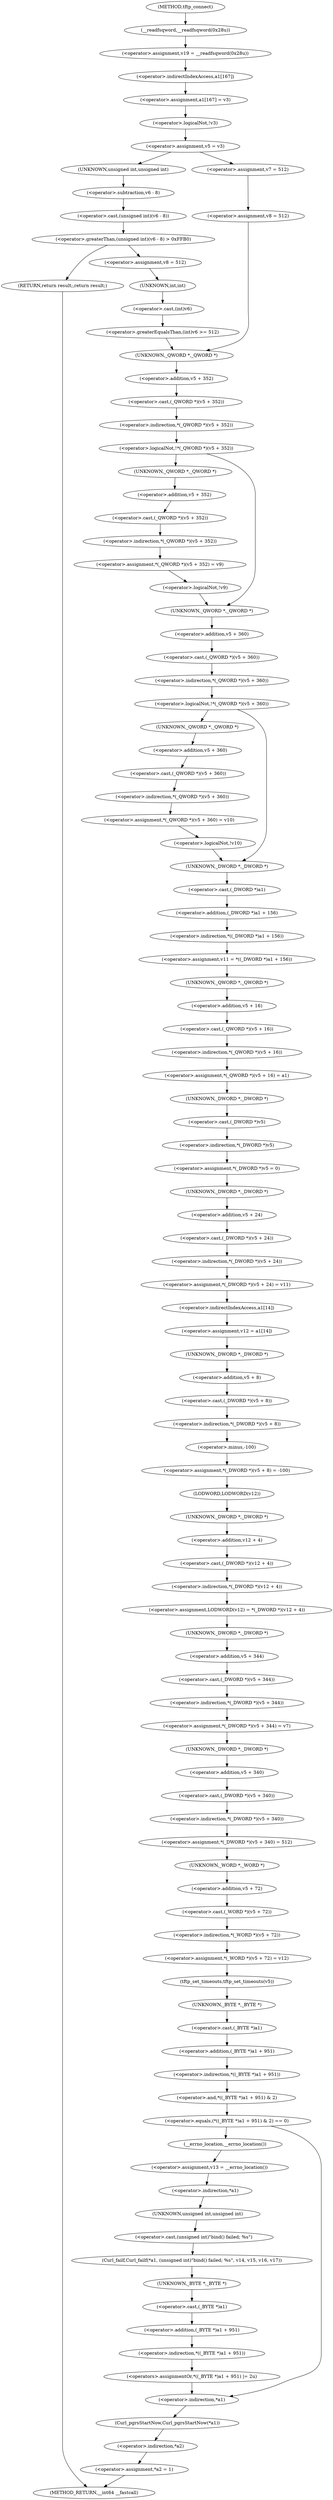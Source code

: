 digraph tftp_connect {  
"1000139" [label = "(<operator>.assignment,v19 = __readfsqword(0x28u))" ]
"1000141" [label = "(__readfsqword,__readfsqword(0x28u))" ]
"1000143" [label = "(<operator>.assignment,a1[167] = v3)" ]
"1000144" [label = "(<operator>.indirectIndexAccess,a1[167])" ]
"1000149" [label = "(<operator>.logicalNot,!v3)" ]
"1000152" [label = "(<operator>.assignment,v5 = v3)" ]
"1000160" [label = "(<operator>.greaterThan,(unsigned int)(v6 - 8) > 0xFFB0)" ]
"1000161" [label = "(<operator>.cast,(unsigned int)(v6 - 8))" ]
"1000162" [label = "(UNKNOWN,unsigned int,unsigned int)" ]
"1000163" [label = "(<operator>.subtraction,v6 - 8)" ]
"1000167" [label = "(RETURN,return result;,return result;)" ]
"1000169" [label = "(<operator>.assignment,v8 = 512)" ]
"1000173" [label = "(<operator>.greaterEqualsThan,(int)v6 >= 512)" ]
"1000174" [label = "(<operator>.cast,(int)v6)" ]
"1000175" [label = "(UNKNOWN,int,int)" ]
"1000180" [label = "(<operator>.assignment,v7 = 512)" ]
"1000183" [label = "(<operator>.assignment,v8 = 512)" ]
"1000187" [label = "(<operator>.logicalNot,!*(_QWORD *)(v5 + 352))" ]
"1000188" [label = "(<operator>.indirection,*(_QWORD *)(v5 + 352))" ]
"1000189" [label = "(<operator>.cast,(_QWORD *)(v5 + 352))" ]
"1000190" [label = "(UNKNOWN,_QWORD *,_QWORD *)" ]
"1000191" [label = "(<operator>.addition,v5 + 352)" ]
"1000195" [label = "(<operator>.assignment,*(_QWORD *)(v5 + 352) = v9)" ]
"1000196" [label = "(<operator>.indirection,*(_QWORD *)(v5 + 352))" ]
"1000197" [label = "(<operator>.cast,(_QWORD *)(v5 + 352))" ]
"1000198" [label = "(UNKNOWN,_QWORD *,_QWORD *)" ]
"1000199" [label = "(<operator>.addition,v5 + 352)" ]
"1000204" [label = "(<operator>.logicalNot,!v9)" ]
"1000208" [label = "(<operator>.logicalNot,!*(_QWORD *)(v5 + 360))" ]
"1000209" [label = "(<operator>.indirection,*(_QWORD *)(v5 + 360))" ]
"1000210" [label = "(<operator>.cast,(_QWORD *)(v5 + 360))" ]
"1000211" [label = "(UNKNOWN,_QWORD *,_QWORD *)" ]
"1000212" [label = "(<operator>.addition,v5 + 360)" ]
"1000216" [label = "(<operator>.assignment,*(_QWORD *)(v5 + 360) = v10)" ]
"1000217" [label = "(<operator>.indirection,*(_QWORD *)(v5 + 360))" ]
"1000218" [label = "(<operator>.cast,(_QWORD *)(v5 + 360))" ]
"1000219" [label = "(UNKNOWN,_QWORD *,_QWORD *)" ]
"1000220" [label = "(<operator>.addition,v5 + 360)" ]
"1000225" [label = "(<operator>.logicalNot,!v10)" ]
"1000228" [label = "(<operator>.assignment,v11 = *((_DWORD *)a1 + 156))" ]
"1000230" [label = "(<operator>.indirection,*((_DWORD *)a1 + 156))" ]
"1000231" [label = "(<operator>.addition,(_DWORD *)a1 + 156)" ]
"1000232" [label = "(<operator>.cast,(_DWORD *)a1)" ]
"1000233" [label = "(UNKNOWN,_DWORD *,_DWORD *)" ]
"1000236" [label = "(<operator>.assignment,*(_QWORD *)(v5 + 16) = a1)" ]
"1000237" [label = "(<operator>.indirection,*(_QWORD *)(v5 + 16))" ]
"1000238" [label = "(<operator>.cast,(_QWORD *)(v5 + 16))" ]
"1000239" [label = "(UNKNOWN,_QWORD *,_QWORD *)" ]
"1000240" [label = "(<operator>.addition,v5 + 16)" ]
"1000244" [label = "(<operator>.assignment,*(_DWORD *)v5 = 0)" ]
"1000245" [label = "(<operator>.indirection,*(_DWORD *)v5)" ]
"1000246" [label = "(<operator>.cast,(_DWORD *)v5)" ]
"1000247" [label = "(UNKNOWN,_DWORD *,_DWORD *)" ]
"1000250" [label = "(<operator>.assignment,*(_DWORD *)(v5 + 24) = v11)" ]
"1000251" [label = "(<operator>.indirection,*(_DWORD *)(v5 + 24))" ]
"1000252" [label = "(<operator>.cast,(_DWORD *)(v5 + 24))" ]
"1000253" [label = "(UNKNOWN,_DWORD *,_DWORD *)" ]
"1000254" [label = "(<operator>.addition,v5 + 24)" ]
"1000258" [label = "(<operator>.assignment,v12 = a1[14])" ]
"1000260" [label = "(<operator>.indirectIndexAccess,a1[14])" ]
"1000263" [label = "(<operator>.assignment,*(_DWORD *)(v5 + 8) = -100)" ]
"1000264" [label = "(<operator>.indirection,*(_DWORD *)(v5 + 8))" ]
"1000265" [label = "(<operator>.cast,(_DWORD *)(v5 + 8))" ]
"1000266" [label = "(UNKNOWN,_DWORD *,_DWORD *)" ]
"1000267" [label = "(<operator>.addition,v5 + 8)" ]
"1000270" [label = "(<operator>.minus,-100)" ]
"1000272" [label = "(<operator>.assignment,LODWORD(v12) = *(_DWORD *)(v12 + 4))" ]
"1000273" [label = "(LODWORD,LODWORD(v12))" ]
"1000275" [label = "(<operator>.indirection,*(_DWORD *)(v12 + 4))" ]
"1000276" [label = "(<operator>.cast,(_DWORD *)(v12 + 4))" ]
"1000277" [label = "(UNKNOWN,_DWORD *,_DWORD *)" ]
"1000278" [label = "(<operator>.addition,v12 + 4)" ]
"1000281" [label = "(<operator>.assignment,*(_DWORD *)(v5 + 344) = v7)" ]
"1000282" [label = "(<operator>.indirection,*(_DWORD *)(v5 + 344))" ]
"1000283" [label = "(<operator>.cast,(_DWORD *)(v5 + 344))" ]
"1000284" [label = "(UNKNOWN,_DWORD *,_DWORD *)" ]
"1000285" [label = "(<operator>.addition,v5 + 344)" ]
"1000289" [label = "(<operator>.assignment,*(_DWORD *)(v5 + 340) = 512)" ]
"1000290" [label = "(<operator>.indirection,*(_DWORD *)(v5 + 340))" ]
"1000291" [label = "(<operator>.cast,(_DWORD *)(v5 + 340))" ]
"1000292" [label = "(UNKNOWN,_DWORD *,_DWORD *)" ]
"1000293" [label = "(<operator>.addition,v5 + 340)" ]
"1000297" [label = "(<operator>.assignment,*(_WORD *)(v5 + 72) = v12)" ]
"1000298" [label = "(<operator>.indirection,*(_WORD *)(v5 + 72))" ]
"1000299" [label = "(<operator>.cast,(_WORD *)(v5 + 72))" ]
"1000300" [label = "(UNKNOWN,_WORD *,_WORD *)" ]
"1000301" [label = "(<operator>.addition,v5 + 72)" ]
"1000305" [label = "(tftp_set_timeouts,tftp_set_timeouts(v5))" ]
"1000308" [label = "(<operator>.equals,(*((_BYTE *)a1 + 951) & 2) == 0)" ]
"1000309" [label = "(<operator>.and,*((_BYTE *)a1 + 951) & 2)" ]
"1000310" [label = "(<operator>.indirection,*((_BYTE *)a1 + 951))" ]
"1000311" [label = "(<operator>.addition,(_BYTE *)a1 + 951)" ]
"1000312" [label = "(<operator>.cast,(_BYTE *)a1)" ]
"1000313" [label = "(UNKNOWN,_BYTE *,_BYTE *)" ]
"1000320" [label = "(<operator>.assignment,v13 = __errno_location())" ]
"1000322" [label = "(__errno_location,__errno_location())" ]
"1000323" [label = "(Curl_failf,Curl_failf(*a1, (unsigned int)\"bind() failed; %s\", v14, v15, v16, v17))" ]
"1000324" [label = "(<operator>.indirection,*a1)" ]
"1000326" [label = "(<operator>.cast,(unsigned int)\"bind() failed; %s\")" ]
"1000327" [label = "(UNKNOWN,unsigned int,unsigned int)" ]
"1000334" [label = "(<operators>.assignmentOr,*((_BYTE *)a1 + 951) |= 2u)" ]
"1000335" [label = "(<operator>.indirection,*((_BYTE *)a1 + 951))" ]
"1000336" [label = "(<operator>.addition,(_BYTE *)a1 + 951)" ]
"1000337" [label = "(<operator>.cast,(_BYTE *)a1)" ]
"1000338" [label = "(UNKNOWN,_BYTE *,_BYTE *)" ]
"1000342" [label = "(Curl_pgrsStartNow,Curl_pgrsStartNow(*a1))" ]
"1000343" [label = "(<operator>.indirection,*a1)" ]
"1000345" [label = "(<operator>.assignment,*a2 = 1)" ]
"1000346" [label = "(<operator>.indirection,*a2)" ]
"1000118" [label = "(METHOD,tftp_connect)" ]
"1000350" [label = "(METHOD_RETURN,__int64 __fastcall)" ]
  "1000139" -> "1000144" 
  "1000141" -> "1000139" 
  "1000143" -> "1000149" 
  "1000144" -> "1000143" 
  "1000149" -> "1000152" 
  "1000152" -> "1000162" 
  "1000152" -> "1000180" 
  "1000160" -> "1000167" 
  "1000160" -> "1000169" 
  "1000161" -> "1000160" 
  "1000162" -> "1000163" 
  "1000163" -> "1000161" 
  "1000167" -> "1000350" 
  "1000169" -> "1000175" 
  "1000173" -> "1000190" 
  "1000174" -> "1000173" 
  "1000175" -> "1000174" 
  "1000180" -> "1000183" 
  "1000183" -> "1000190" 
  "1000187" -> "1000198" 
  "1000187" -> "1000211" 
  "1000188" -> "1000187" 
  "1000189" -> "1000188" 
  "1000190" -> "1000191" 
  "1000191" -> "1000189" 
  "1000195" -> "1000204" 
  "1000196" -> "1000195" 
  "1000197" -> "1000196" 
  "1000198" -> "1000199" 
  "1000199" -> "1000197" 
  "1000204" -> "1000211" 
  "1000208" -> "1000219" 
  "1000208" -> "1000233" 
  "1000209" -> "1000208" 
  "1000210" -> "1000209" 
  "1000211" -> "1000212" 
  "1000212" -> "1000210" 
  "1000216" -> "1000225" 
  "1000217" -> "1000216" 
  "1000218" -> "1000217" 
  "1000219" -> "1000220" 
  "1000220" -> "1000218" 
  "1000225" -> "1000233" 
  "1000228" -> "1000239" 
  "1000230" -> "1000228" 
  "1000231" -> "1000230" 
  "1000232" -> "1000231" 
  "1000233" -> "1000232" 
  "1000236" -> "1000247" 
  "1000237" -> "1000236" 
  "1000238" -> "1000237" 
  "1000239" -> "1000240" 
  "1000240" -> "1000238" 
  "1000244" -> "1000253" 
  "1000245" -> "1000244" 
  "1000246" -> "1000245" 
  "1000247" -> "1000246" 
  "1000250" -> "1000260" 
  "1000251" -> "1000250" 
  "1000252" -> "1000251" 
  "1000253" -> "1000254" 
  "1000254" -> "1000252" 
  "1000258" -> "1000266" 
  "1000260" -> "1000258" 
  "1000263" -> "1000273" 
  "1000264" -> "1000270" 
  "1000265" -> "1000264" 
  "1000266" -> "1000267" 
  "1000267" -> "1000265" 
  "1000270" -> "1000263" 
  "1000272" -> "1000284" 
  "1000273" -> "1000277" 
  "1000275" -> "1000272" 
  "1000276" -> "1000275" 
  "1000277" -> "1000278" 
  "1000278" -> "1000276" 
  "1000281" -> "1000292" 
  "1000282" -> "1000281" 
  "1000283" -> "1000282" 
  "1000284" -> "1000285" 
  "1000285" -> "1000283" 
  "1000289" -> "1000300" 
  "1000290" -> "1000289" 
  "1000291" -> "1000290" 
  "1000292" -> "1000293" 
  "1000293" -> "1000291" 
  "1000297" -> "1000305" 
  "1000298" -> "1000297" 
  "1000299" -> "1000298" 
  "1000300" -> "1000301" 
  "1000301" -> "1000299" 
  "1000305" -> "1000313" 
  "1000308" -> "1000322" 
  "1000308" -> "1000343" 
  "1000309" -> "1000308" 
  "1000310" -> "1000309" 
  "1000311" -> "1000310" 
  "1000312" -> "1000311" 
  "1000313" -> "1000312" 
  "1000320" -> "1000324" 
  "1000322" -> "1000320" 
  "1000323" -> "1000338" 
  "1000324" -> "1000327" 
  "1000326" -> "1000323" 
  "1000327" -> "1000326" 
  "1000334" -> "1000343" 
  "1000335" -> "1000334" 
  "1000336" -> "1000335" 
  "1000337" -> "1000336" 
  "1000338" -> "1000337" 
  "1000342" -> "1000346" 
  "1000343" -> "1000342" 
  "1000345" -> "1000350" 
  "1000346" -> "1000345" 
  "1000118" -> "1000141" 
}
